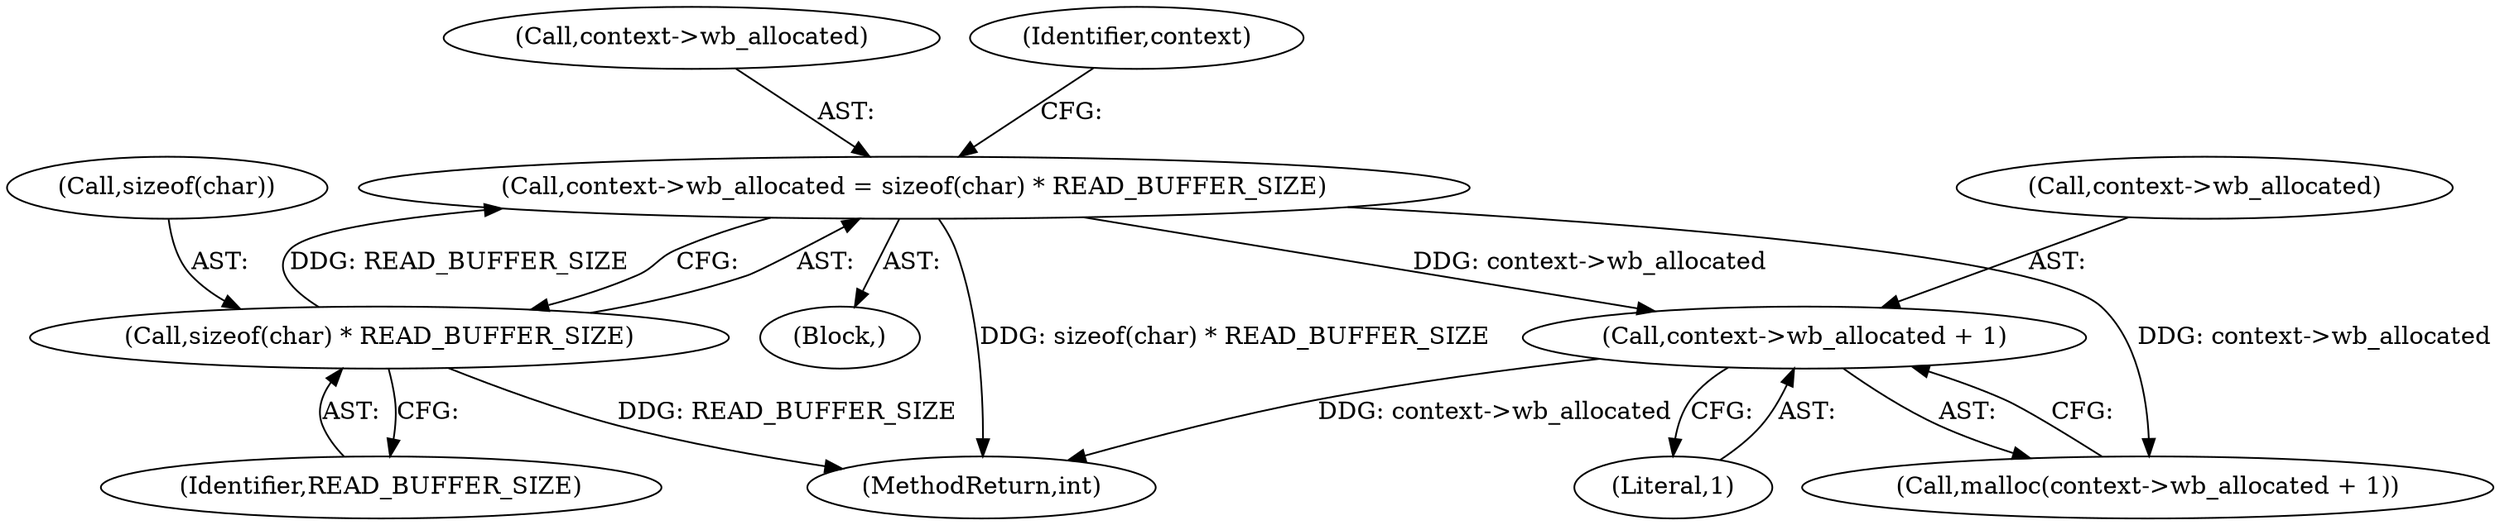 digraph "0_raptor_a676f235309a59d4aa78eeffd2574ae5d341fcb0@API" {
"1000123" [label="(Call,context->wb_allocated + 1)"];
"1000108" [label="(Call,context->wb_allocated = sizeof(char) * READ_BUFFER_SIZE)"];
"1000112" [label="(Call,sizeof(char) * READ_BUFFER_SIZE)"];
"1000109" [label="(Call,context->wb_allocated)"];
"1000103" [label="(Block,)"];
"1000115" [label="(Identifier,READ_BUFFER_SIZE)"];
"1000124" [label="(Call,context->wb_allocated)"];
"1000108" [label="(Call,context->wb_allocated = sizeof(char) * READ_BUFFER_SIZE)"];
"1000113" [label="(Call,sizeof(char))"];
"1000123" [label="(Call,context->wb_allocated + 1)"];
"1000122" [label="(Call,malloc(context->wb_allocated + 1))"];
"1000112" [label="(Call,sizeof(char) * READ_BUFFER_SIZE)"];
"1000269" [label="(MethodReturn,int)"];
"1000118" [label="(Identifier,context)"];
"1000127" [label="(Literal,1)"];
"1000123" -> "1000122"  [label="AST: "];
"1000123" -> "1000127"  [label="CFG: "];
"1000124" -> "1000123"  [label="AST: "];
"1000127" -> "1000123"  [label="AST: "];
"1000122" -> "1000123"  [label="CFG: "];
"1000123" -> "1000269"  [label="DDG: context->wb_allocated"];
"1000108" -> "1000123"  [label="DDG: context->wb_allocated"];
"1000108" -> "1000103"  [label="AST: "];
"1000108" -> "1000112"  [label="CFG: "];
"1000109" -> "1000108"  [label="AST: "];
"1000112" -> "1000108"  [label="AST: "];
"1000118" -> "1000108"  [label="CFG: "];
"1000108" -> "1000269"  [label="DDG: sizeof(char) * READ_BUFFER_SIZE"];
"1000112" -> "1000108"  [label="DDG: READ_BUFFER_SIZE"];
"1000108" -> "1000122"  [label="DDG: context->wb_allocated"];
"1000112" -> "1000115"  [label="CFG: "];
"1000113" -> "1000112"  [label="AST: "];
"1000115" -> "1000112"  [label="AST: "];
"1000112" -> "1000269"  [label="DDG: READ_BUFFER_SIZE"];
}
